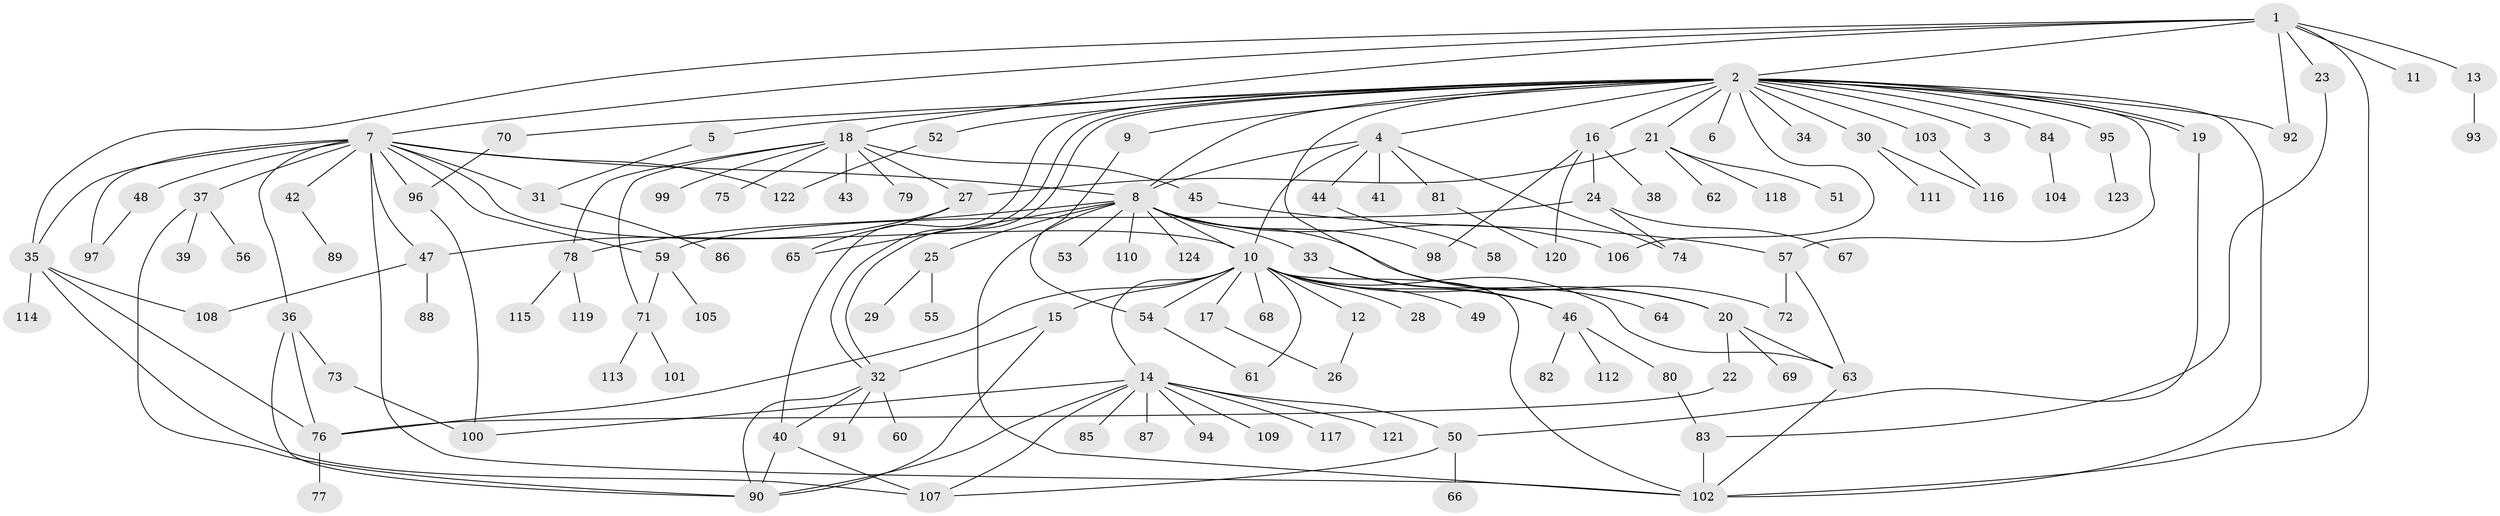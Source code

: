 // coarse degree distribution, {8: 0.010309278350515464, 24: 0.010309278350515464, 1: 0.4329896907216495, 7: 0.030927835051546393, 3: 0.09278350515463918, 15: 0.010309278350515464, 16: 0.010309278350515464, 19: 0.010309278350515464, 2: 0.23711340206185566, 10: 0.010309278350515464, 5: 0.030927835051546393, 11: 0.010309278350515464, 4: 0.10309278350515463}
// Generated by graph-tools (version 1.1) at 2025/41/03/06/25 10:41:48]
// undirected, 124 vertices, 179 edges
graph export_dot {
graph [start="1"]
  node [color=gray90,style=filled];
  1;
  2;
  3;
  4;
  5;
  6;
  7;
  8;
  9;
  10;
  11;
  12;
  13;
  14;
  15;
  16;
  17;
  18;
  19;
  20;
  21;
  22;
  23;
  24;
  25;
  26;
  27;
  28;
  29;
  30;
  31;
  32;
  33;
  34;
  35;
  36;
  37;
  38;
  39;
  40;
  41;
  42;
  43;
  44;
  45;
  46;
  47;
  48;
  49;
  50;
  51;
  52;
  53;
  54;
  55;
  56;
  57;
  58;
  59;
  60;
  61;
  62;
  63;
  64;
  65;
  66;
  67;
  68;
  69;
  70;
  71;
  72;
  73;
  74;
  75;
  76;
  77;
  78;
  79;
  80;
  81;
  82;
  83;
  84;
  85;
  86;
  87;
  88;
  89;
  90;
  91;
  92;
  93;
  94;
  95;
  96;
  97;
  98;
  99;
  100;
  101;
  102;
  103;
  104;
  105;
  106;
  107;
  108;
  109;
  110;
  111;
  112;
  113;
  114;
  115;
  116;
  117;
  118;
  119;
  120;
  121;
  122;
  123;
  124;
  1 -- 2;
  1 -- 7;
  1 -- 11;
  1 -- 13;
  1 -- 18;
  1 -- 23;
  1 -- 35;
  1 -- 92;
  1 -- 102;
  2 -- 3;
  2 -- 4;
  2 -- 5;
  2 -- 6;
  2 -- 8;
  2 -- 9;
  2 -- 16;
  2 -- 19;
  2 -- 19;
  2 -- 20;
  2 -- 21;
  2 -- 30;
  2 -- 32;
  2 -- 32;
  2 -- 34;
  2 -- 40;
  2 -- 52;
  2 -- 57;
  2 -- 70;
  2 -- 84;
  2 -- 92;
  2 -- 95;
  2 -- 102;
  2 -- 103;
  2 -- 106;
  4 -- 8;
  4 -- 10;
  4 -- 41;
  4 -- 44;
  4 -- 74;
  4 -- 81;
  5 -- 31;
  7 -- 8;
  7 -- 10;
  7 -- 31;
  7 -- 35;
  7 -- 36;
  7 -- 37;
  7 -- 42;
  7 -- 47;
  7 -- 48;
  7 -- 59;
  7 -- 96;
  7 -- 97;
  7 -- 102;
  7 -- 122;
  8 -- 10;
  8 -- 25;
  8 -- 33;
  8 -- 53;
  8 -- 65;
  8 -- 72;
  8 -- 78;
  8 -- 98;
  8 -- 102;
  8 -- 106;
  8 -- 110;
  8 -- 124;
  9 -- 54;
  10 -- 12;
  10 -- 14;
  10 -- 15;
  10 -- 17;
  10 -- 20;
  10 -- 28;
  10 -- 46;
  10 -- 49;
  10 -- 54;
  10 -- 61;
  10 -- 63;
  10 -- 68;
  10 -- 76;
  10 -- 102;
  12 -- 26;
  13 -- 93;
  14 -- 50;
  14 -- 85;
  14 -- 87;
  14 -- 90;
  14 -- 94;
  14 -- 100;
  14 -- 107;
  14 -- 109;
  14 -- 117;
  14 -- 121;
  15 -- 32;
  15 -- 90;
  16 -- 24;
  16 -- 38;
  16 -- 98;
  16 -- 120;
  17 -- 26;
  18 -- 27;
  18 -- 43;
  18 -- 45;
  18 -- 71;
  18 -- 75;
  18 -- 78;
  18 -- 79;
  18 -- 99;
  19 -- 50;
  20 -- 22;
  20 -- 63;
  20 -- 69;
  21 -- 27;
  21 -- 51;
  21 -- 62;
  21 -- 118;
  22 -- 76;
  23 -- 83;
  24 -- 59;
  24 -- 67;
  24 -- 74;
  25 -- 29;
  25 -- 55;
  27 -- 47;
  27 -- 65;
  30 -- 111;
  30 -- 116;
  31 -- 86;
  32 -- 40;
  32 -- 60;
  32 -- 90;
  32 -- 91;
  33 -- 46;
  33 -- 64;
  35 -- 76;
  35 -- 107;
  35 -- 108;
  35 -- 114;
  36 -- 73;
  36 -- 76;
  36 -- 90;
  37 -- 39;
  37 -- 56;
  37 -- 90;
  40 -- 90;
  40 -- 107;
  42 -- 89;
  44 -- 58;
  45 -- 57;
  46 -- 80;
  46 -- 82;
  46 -- 112;
  47 -- 88;
  47 -- 108;
  48 -- 97;
  50 -- 66;
  50 -- 107;
  52 -- 122;
  54 -- 61;
  57 -- 63;
  57 -- 72;
  59 -- 71;
  59 -- 105;
  63 -- 102;
  70 -- 96;
  71 -- 101;
  71 -- 113;
  73 -- 100;
  76 -- 77;
  78 -- 115;
  78 -- 119;
  80 -- 83;
  81 -- 120;
  83 -- 102;
  84 -- 104;
  95 -- 123;
  96 -- 100;
  103 -- 116;
}
